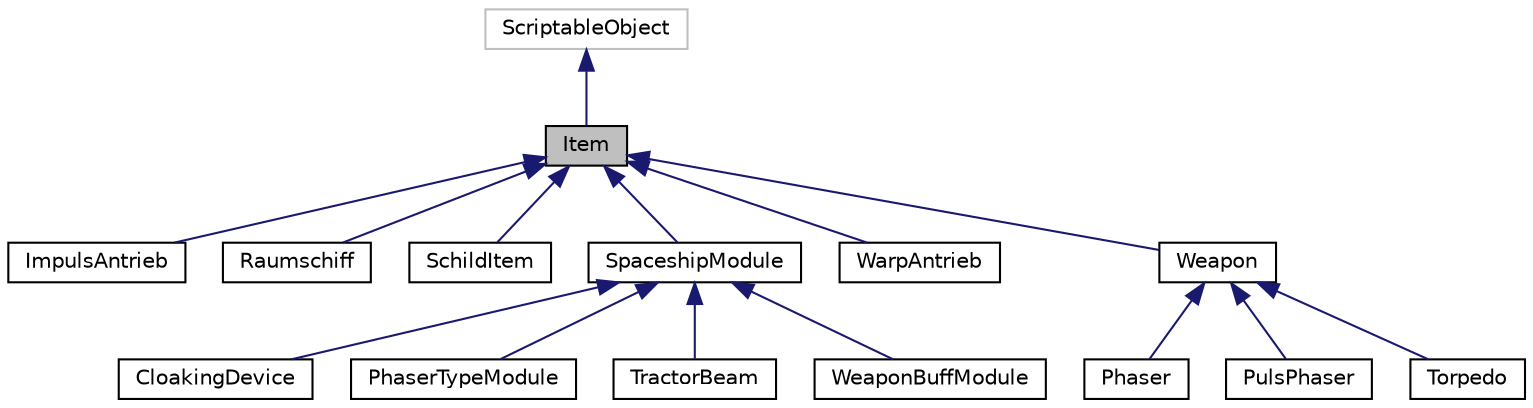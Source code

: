 digraph "Item"
{
  edge [fontname="Helvetica",fontsize="10",labelfontname="Helvetica",labelfontsize="10"];
  node [fontname="Helvetica",fontsize="10",shape=record];
  Node0 [label="Item",height=0.2,width=0.4,color="black", fillcolor="grey75", style="filled", fontcolor="black"];
  Node1 -> Node0 [dir="back",color="midnightblue",fontsize="10",style="solid",fontname="Helvetica"];
  Node1 [label="ScriptableObject",height=0.2,width=0.4,color="grey75", fillcolor="white", style="filled"];
  Node0 -> Node2 [dir="back",color="midnightblue",fontsize="10",style="solid",fontname="Helvetica"];
  Node2 [label="ImpulsAntrieb",height=0.2,width=0.4,color="black", fillcolor="white", style="filled",URL="$class_impuls_antrieb.html"];
  Node0 -> Node3 [dir="back",color="midnightblue",fontsize="10",style="solid",fontname="Helvetica"];
  Node3 [label="Raumschiff",height=0.2,width=0.4,color="black", fillcolor="white", style="filled",URL="$class_raumschiff.html"];
  Node0 -> Node4 [dir="back",color="midnightblue",fontsize="10",style="solid",fontname="Helvetica"];
  Node4 [label="SchildItem",height=0.2,width=0.4,color="black", fillcolor="white", style="filled",URL="$class_schild_item.html"];
  Node0 -> Node5 [dir="back",color="midnightblue",fontsize="10",style="solid",fontname="Helvetica"];
  Node5 [label="SpaceshipModule",height=0.2,width=0.4,color="black", fillcolor="white", style="filled",URL="$class_spaceship_module.html"];
  Node5 -> Node6 [dir="back",color="midnightblue",fontsize="10",style="solid",fontname="Helvetica"];
  Node6 [label="CloakingDevice",height=0.2,width=0.4,color="black", fillcolor="white", style="filled",URL="$class_cloaking_device.html"];
  Node5 -> Node7 [dir="back",color="midnightblue",fontsize="10",style="solid",fontname="Helvetica"];
  Node7 [label="PhaserTypeModule",height=0.2,width=0.4,color="black", fillcolor="white", style="filled",URL="$class_phaser_type_module.html"];
  Node5 -> Node8 [dir="back",color="midnightblue",fontsize="10",style="solid",fontname="Helvetica"];
  Node8 [label="TractorBeam",height=0.2,width=0.4,color="black", fillcolor="white", style="filled",URL="$class_tractor_beam.html"];
  Node5 -> Node9 [dir="back",color="midnightblue",fontsize="10",style="solid",fontname="Helvetica"];
  Node9 [label="WeaponBuffModule",height=0.2,width=0.4,color="black", fillcolor="white", style="filled",URL="$class_weapon_buff_module.html"];
  Node0 -> Node10 [dir="back",color="midnightblue",fontsize="10",style="solid",fontname="Helvetica"];
  Node10 [label="WarpAntrieb",height=0.2,width=0.4,color="black", fillcolor="white", style="filled",URL="$class_warp_antrieb.html"];
  Node0 -> Node11 [dir="back",color="midnightblue",fontsize="10",style="solid",fontname="Helvetica"];
  Node11 [label="Weapon",height=0.2,width=0.4,color="black", fillcolor="white", style="filled",URL="$class_weapon.html"];
  Node11 -> Node12 [dir="back",color="midnightblue",fontsize="10",style="solid",fontname="Helvetica"];
  Node12 [label="Phaser",height=0.2,width=0.4,color="black", fillcolor="white", style="filled",URL="$class_phaser.html"];
  Node11 -> Node13 [dir="back",color="midnightblue",fontsize="10",style="solid",fontname="Helvetica"];
  Node13 [label="PulsPhaser",height=0.2,width=0.4,color="black", fillcolor="white", style="filled",URL="$class_puls_phaser.html"];
  Node11 -> Node14 [dir="back",color="midnightblue",fontsize="10",style="solid",fontname="Helvetica"];
  Node14 [label="Torpedo",height=0.2,width=0.4,color="black", fillcolor="white", style="filled",URL="$class_torpedo.html"];
}
